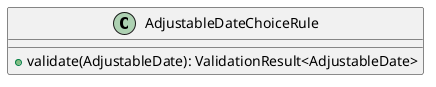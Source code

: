 @startuml

    class AdjustableDateChoiceRule [[AdjustableDateChoiceRule.html]] {
        +validate(AdjustableDate): ValidationResult<AdjustableDate>
    }

@enduml
